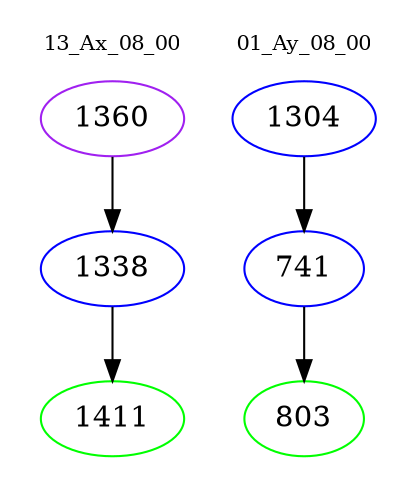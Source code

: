 digraph{
subgraph cluster_0 {
color = white
label = "13_Ax_08_00";
fontsize=10;
T0_1360 [label="1360", color="purple"]
T0_1360 -> T0_1338 [color="black"]
T0_1338 [label="1338", color="blue"]
T0_1338 -> T0_1411 [color="black"]
T0_1411 [label="1411", color="green"]
}
subgraph cluster_1 {
color = white
label = "01_Ay_08_00";
fontsize=10;
T1_1304 [label="1304", color="blue"]
T1_1304 -> T1_741 [color="black"]
T1_741 [label="741", color="blue"]
T1_741 -> T1_803 [color="black"]
T1_803 [label="803", color="green"]
}
}

